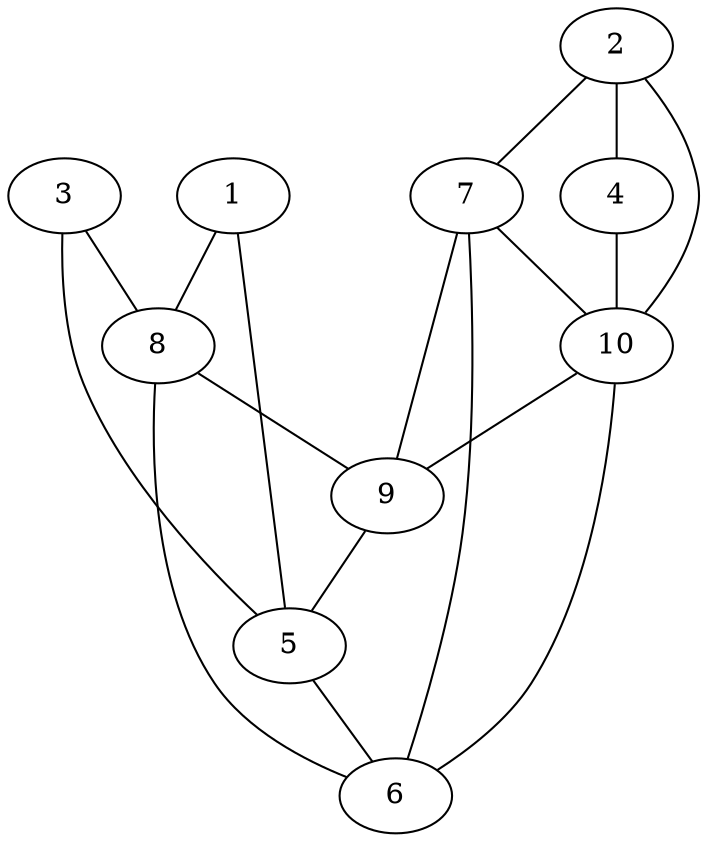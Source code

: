 graph pdb1a1e {
	1	 [aaLength=8,
		sequence=vanDerWaals,
		type=0];
	8	 [aaLength=5,
		sequence=vanDerWaals,
		type=1];
	1 -- 8	 [distance0="51.67279",
		frequency=1,
		type0=3];
	5	 [aaLength=5,
		sequence=vanDerWaals,
		type=1];
	1 -- 5	 [distance0="51.67279",
		frequency=1,
		type0=2];
	2	 [aaLength=10,
		sequence=vanDerWaals,
		type=0];
	10	 [aaLength=9,
		sequence=vanDerWaals,
		type=1];
	2 -- 10	 [distance0="56.95635",
		frequency=1,
		type0=3];
	4	 [aaLength=10,
		sequence=vanDerWaals,
		type=0];
	2 -- 4	 [distance0="15.92662",
		frequency=1,
		type0=1];
	7	 [aaLength=9,
		sequence=vanDerWaals,
		type=1];
	2 -- 7	 [distance0="56.95635",
		frequency=1,
		type0=2];
	3	 [aaLength=8,
		sequence=vanDerWaals,
		type=0];
	3 -- 8	 [distance0="49.29705",
		distance1="0.0",
		frequency=2,
		type0=3,
		type1=4];
	3 -- 5	 [distance0="49.29705",
		frequency=1,
		type0=2];
	4 -- 10	 [distance0="47.21277",
		frequency=1,
		type0=3];
	6	 [aaLength=9,
		sequence=vanDerWaals,
		type=1];
	5 -- 6	 [distance0="12.0",
		distance1="0.0",
		frequency=2,
		type0=2,
		type1=4];
	7 -- 10	 [distance0="0.0",
		frequency=1,
		type0=1];
	7 -- 6	 [distance0="12.0",
		frequency=1,
		type0=2];
	9	 [aaLength=9,
		sequence=vanDerWaals,
		type=1];
	7 -- 9	 [distance0="12.0",
		frequency=1,
		type0=3];
	8 -- 6	 [distance0="12.0",
		frequency=1,
		type0=2];
	8 -- 9	 [distance0="12.0",
		distance1="0.0",
		frequency=2,
		type0=3,
		type1=4];
	9 -- 5	 [distance0="12.0",
		frequency=1,
		type0=2];
	10 -- 6	 [distance0="12.0",
		frequency=1,
		type0=2];
	10 -- 9	 [distance0="12.0",
		frequency=1,
		type0=3];
}
